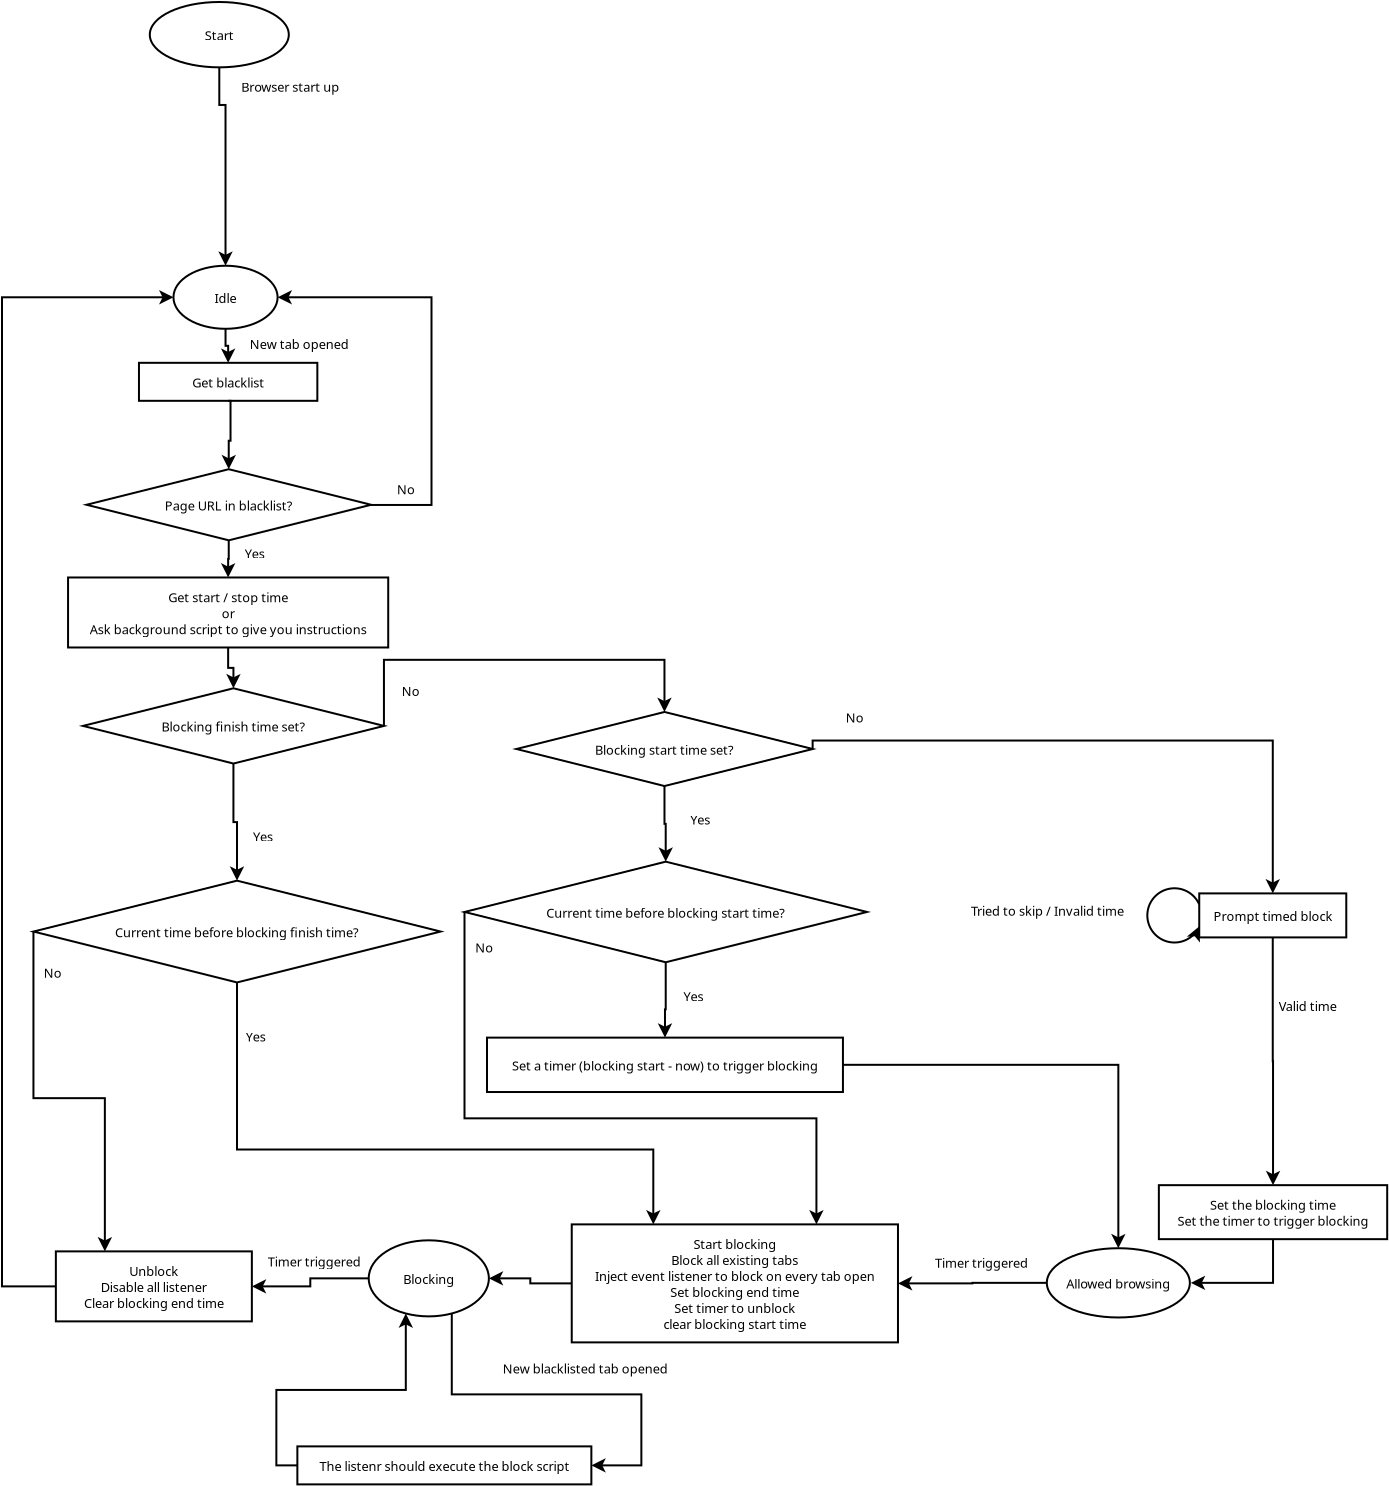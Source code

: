 <?xml version="1.0" encoding="UTF-8"?>
<dia:diagram xmlns:dia="http://www.lysator.liu.se/~alla/dia/">
  <dia:layer name="背景" visible="true" active="true">
    <dia:object type="Flowchart - Box" version="0" id="O0">
      <dia:attribute name="obj_pos">
        <dia:point val="37.397,27.259"/>
      </dia:attribute>
      <dia:attribute name="obj_bb">
        <dia:rectangle val="37.347,27.209;44.8,29.509"/>
      </dia:attribute>
      <dia:attribute name="elem_corner">
        <dia:point val="37.397,27.259"/>
      </dia:attribute>
      <dia:attribute name="elem_width">
        <dia:real val="7.352"/>
      </dia:attribute>
      <dia:attribute name="elem_height">
        <dia:real val="2.2"/>
      </dia:attribute>
      <dia:attribute name="show_background">
        <dia:boolean val="true"/>
      </dia:attribute>
      <dia:attribute name="padding">
        <dia:real val="0.5"/>
      </dia:attribute>
      <dia:attribute name="text">
        <dia:composite type="text">
          <dia:attribute name="string">
            <dia:string>#Prompt timed block#</dia:string>
          </dia:attribute>
          <dia:attribute name="font">
            <dia:font family="sans" style="0" name="Helvetica"/>
          </dia:attribute>
          <dia:attribute name="height">
            <dia:real val="0.8"/>
          </dia:attribute>
          <dia:attribute name="pos">
            <dia:point val="41.074,28.554"/>
          </dia:attribute>
          <dia:attribute name="color">
            <dia:color val="#000000"/>
          </dia:attribute>
          <dia:attribute name="alignment">
            <dia:enum val="1"/>
          </dia:attribute>
        </dia:composite>
      </dia:attribute>
    </dia:object>
    <dia:object type="Standard - Arc" version="0" id="O1">
      <dia:attribute name="obj_pos">
        <dia:point val="37.397,27.809"/>
      </dia:attribute>
      <dia:attribute name="obj_bb">
        <dia:rectangle val="34.751,26.953;37.448,29.765"/>
      </dia:attribute>
      <dia:attribute name="conn_endpoints">
        <dia:point val="37.397,27.809"/>
        <dia:point val="37.397,28.909"/>
      </dia:attribute>
      <dia:attribute name="curve_distance">
        <dia:real val="2.596"/>
      </dia:attribute>
      <dia:attribute name="end_arrow">
        <dia:enum val="22"/>
      </dia:attribute>
      <dia:attribute name="end_arrow_length">
        <dia:real val="0.5"/>
      </dia:attribute>
      <dia:attribute name="end_arrow_width">
        <dia:real val="0.5"/>
      </dia:attribute>
      <dia:connections>
        <dia:connection handle="0" to="O0" connection="5"/>
        <dia:connection handle="1" to="O0" connection="9"/>
      </dia:connections>
    </dia:object>
    <dia:object type="Standard - Text" version="1" id="O2">
      <dia:attribute name="obj_pos">
        <dia:point val="25.987,28.373"/>
      </dia:attribute>
      <dia:attribute name="obj_bb">
        <dia:rectangle val="25.987,27.778;34.257,28.526"/>
      </dia:attribute>
      <dia:attribute name="text">
        <dia:composite type="text">
          <dia:attribute name="string">
            <dia:string>#Tried to skip / Invalid time#</dia:string>
          </dia:attribute>
          <dia:attribute name="font">
            <dia:font family="sans" style="0" name="Helvetica"/>
          </dia:attribute>
          <dia:attribute name="height">
            <dia:real val="0.8"/>
          </dia:attribute>
          <dia:attribute name="pos">
            <dia:point val="25.987,28.373"/>
          </dia:attribute>
          <dia:attribute name="color">
            <dia:color val="#000000"/>
          </dia:attribute>
          <dia:attribute name="alignment">
            <dia:enum val="0"/>
          </dia:attribute>
        </dia:composite>
      </dia:attribute>
      <dia:attribute name="valign">
        <dia:enum val="3"/>
      </dia:attribute>
    </dia:object>
    <dia:object type="Flowchart - Box" version="0" id="O3">
      <dia:attribute name="obj_pos">
        <dia:point val="35.378,41.847"/>
      </dia:attribute>
      <dia:attribute name="obj_bb">
        <dia:rectangle val="35.328,41.797;46.845,44.597"/>
      </dia:attribute>
      <dia:attribute name="elem_corner">
        <dia:point val="35.378,41.847"/>
      </dia:attribute>
      <dia:attribute name="elem_width">
        <dia:real val="11.417"/>
      </dia:attribute>
      <dia:attribute name="elem_height">
        <dia:real val="2.7"/>
      </dia:attribute>
      <dia:attribute name="show_background">
        <dia:boolean val="true"/>
      </dia:attribute>
      <dia:attribute name="padding">
        <dia:real val="0.5"/>
      </dia:attribute>
      <dia:attribute name="text">
        <dia:composite type="text">
          <dia:attribute name="string">
            <dia:string>#Set the blocking time
Set the timer to trigger blocking#</dia:string>
          </dia:attribute>
          <dia:attribute name="font">
            <dia:font family="sans" style="0" name="Helvetica"/>
          </dia:attribute>
          <dia:attribute name="height">
            <dia:real val="0.8"/>
          </dia:attribute>
          <dia:attribute name="pos">
            <dia:point val="41.086,42.992"/>
          </dia:attribute>
          <dia:attribute name="color">
            <dia:color val="#000000"/>
          </dia:attribute>
          <dia:attribute name="alignment">
            <dia:enum val="1"/>
          </dia:attribute>
        </dia:composite>
      </dia:attribute>
    </dia:object>
    <dia:object type="Standard - ZigZagLine" version="1" id="O4">
      <dia:attribute name="obj_pos">
        <dia:point val="41.074,29.459"/>
      </dia:attribute>
      <dia:attribute name="obj_bb">
        <dia:rectangle val="40.725,29.409;41.448,41.959"/>
      </dia:attribute>
      <dia:attribute name="orth_points">
        <dia:point val="41.074,29.459"/>
        <dia:point val="41.074,35.653"/>
        <dia:point val="41.086,35.653"/>
        <dia:point val="41.086,41.847"/>
      </dia:attribute>
      <dia:attribute name="orth_orient">
        <dia:enum val="1"/>
        <dia:enum val="0"/>
        <dia:enum val="1"/>
      </dia:attribute>
      <dia:attribute name="autorouting">
        <dia:boolean val="true"/>
      </dia:attribute>
      <dia:attribute name="end_arrow">
        <dia:enum val="22"/>
      </dia:attribute>
      <dia:attribute name="end_arrow_length">
        <dia:real val="0.5"/>
      </dia:attribute>
      <dia:attribute name="end_arrow_width">
        <dia:real val="0.5"/>
      </dia:attribute>
      <dia:connections>
        <dia:connection handle="0" to="O0" connection="13"/>
        <dia:connection handle="1" to="O3" connection="2"/>
      </dia:connections>
    </dia:object>
    <dia:object type="Standard - Text" version="1" id="O5">
      <dia:attribute name="obj_pos">
        <dia:point val="41.372,33.145"/>
      </dia:attribute>
      <dia:attribute name="obj_bb">
        <dia:rectangle val="41.372,32.55;44.562,33.298"/>
      </dia:attribute>
      <dia:attribute name="text">
        <dia:composite type="text">
          <dia:attribute name="string">
            <dia:string>#Valid time#</dia:string>
          </dia:attribute>
          <dia:attribute name="font">
            <dia:font family="sans" style="0" name="Helvetica"/>
          </dia:attribute>
          <dia:attribute name="height">
            <dia:real val="0.8"/>
          </dia:attribute>
          <dia:attribute name="pos">
            <dia:point val="41.372,33.145"/>
          </dia:attribute>
          <dia:attribute name="color">
            <dia:color val="#000000"/>
          </dia:attribute>
          <dia:attribute name="alignment">
            <dia:enum val="0"/>
          </dia:attribute>
        </dia:composite>
      </dia:attribute>
      <dia:attribute name="valign">
        <dia:enum val="3"/>
      </dia:attribute>
    </dia:object>
    <dia:object type="Flowchart - Box" version="0" id="O6">
      <dia:attribute name="obj_pos">
        <dia:point val="6.022,43.808"/>
      </dia:attribute>
      <dia:attribute name="obj_bb">
        <dia:rectangle val="5.972,43.758;22.384,49.758"/>
      </dia:attribute>
      <dia:attribute name="elem_corner">
        <dia:point val="6.022,43.808"/>
      </dia:attribute>
      <dia:attribute name="elem_width">
        <dia:real val="16.312"/>
      </dia:attribute>
      <dia:attribute name="elem_height">
        <dia:real val="5.9"/>
      </dia:attribute>
      <dia:attribute name="show_background">
        <dia:boolean val="true"/>
      </dia:attribute>
      <dia:attribute name="padding">
        <dia:real val="0.5"/>
      </dia:attribute>
      <dia:attribute name="text">
        <dia:composite type="text">
          <dia:attribute name="string">
            <dia:string>#Start blocking
Block all existing tabs
Inject event listener to block on every tab open
Set blocking end time
Set timer to unblock
clear blocking start time#</dia:string>
          </dia:attribute>
          <dia:attribute name="font">
            <dia:font family="sans" style="0" name="Helvetica"/>
          </dia:attribute>
          <dia:attribute name="height">
            <dia:real val="0.8"/>
          </dia:attribute>
          <dia:attribute name="pos">
            <dia:point val="14.178,44.953"/>
          </dia:attribute>
          <dia:attribute name="color">
            <dia:color val="#000000"/>
          </dia:attribute>
          <dia:attribute name="alignment">
            <dia:enum val="1"/>
          </dia:attribute>
        </dia:composite>
      </dia:attribute>
    </dia:object>
    <dia:object type="Standard - ZigZagLine" version="1" id="O7">
      <dia:attribute name="obj_pos">
        <dia:point val="41.086,44.547"/>
      </dia:attribute>
      <dia:attribute name="obj_bb">
        <dia:rectangle val="36.866,44.497;41.136,47.093"/>
      </dia:attribute>
      <dia:attribute name="orth_points">
        <dia:point val="41.086,44.547"/>
        <dia:point val="41.086,46.731"/>
        <dia:point val="36.978,46.731"/>
      </dia:attribute>
      <dia:attribute name="orth_orient">
        <dia:enum val="1"/>
        <dia:enum val="0"/>
      </dia:attribute>
      <dia:attribute name="autorouting">
        <dia:boolean val="true"/>
      </dia:attribute>
      <dia:attribute name="end_arrow">
        <dia:enum val="22"/>
      </dia:attribute>
      <dia:attribute name="end_arrow_length">
        <dia:real val="0.5"/>
      </dia:attribute>
      <dia:attribute name="end_arrow_width">
        <dia:real val="0.5"/>
      </dia:attribute>
      <dia:connections>
        <dia:connection handle="0" to="O3" connection="13"/>
        <dia:connection handle="1" to="O9" connection="16"/>
      </dia:connections>
    </dia:object>
    <dia:object type="Standard - Text" version="1" id="O8">
      <dia:attribute name="obj_pos">
        <dia:point val="24.181,45.98"/>
      </dia:attribute>
      <dia:attribute name="obj_bb">
        <dia:rectangle val="24.181,45.385;29.161,46.133"/>
      </dia:attribute>
      <dia:attribute name="text">
        <dia:composite type="text">
          <dia:attribute name="string">
            <dia:string>#Timer triggered#</dia:string>
          </dia:attribute>
          <dia:attribute name="font">
            <dia:font family="sans" style="0" name="Helvetica"/>
          </dia:attribute>
          <dia:attribute name="height">
            <dia:real val="0.8"/>
          </dia:attribute>
          <dia:attribute name="pos">
            <dia:point val="24.181,45.98"/>
          </dia:attribute>
          <dia:attribute name="color">
            <dia:color val="#000000"/>
          </dia:attribute>
          <dia:attribute name="alignment">
            <dia:enum val="0"/>
          </dia:attribute>
        </dia:composite>
      </dia:attribute>
      <dia:attribute name="valign">
        <dia:enum val="3"/>
      </dia:attribute>
    </dia:object>
    <dia:object type="Flowchart - Ellipse" version="0" id="O9">
      <dia:attribute name="obj_pos">
        <dia:point val="29.776,45.0"/>
      </dia:attribute>
      <dia:attribute name="obj_bb">
        <dia:rectangle val="29.726,44.95;36.978,48.512"/>
      </dia:attribute>
      <dia:attribute name="elem_corner">
        <dia:point val="29.776,45.0"/>
      </dia:attribute>
      <dia:attribute name="elem_width">
        <dia:real val="7.152"/>
      </dia:attribute>
      <dia:attribute name="elem_height">
        <dia:real val="3.463"/>
      </dia:attribute>
      <dia:attribute name="show_background">
        <dia:boolean val="true"/>
      </dia:attribute>
      <dia:attribute name="padding">
        <dia:real val="0.354"/>
      </dia:attribute>
      <dia:attribute name="text">
        <dia:composite type="text">
          <dia:attribute name="string">
            <dia:string>#Allowed browsing#</dia:string>
          </dia:attribute>
          <dia:attribute name="font">
            <dia:font family="sans" style="0" name="Helvetica"/>
          </dia:attribute>
          <dia:attribute name="height">
            <dia:real val="0.8"/>
          </dia:attribute>
          <dia:attribute name="pos">
            <dia:point val="33.352,46.926"/>
          </dia:attribute>
          <dia:attribute name="color">
            <dia:color val="#000000"/>
          </dia:attribute>
          <dia:attribute name="alignment">
            <dia:enum val="1"/>
          </dia:attribute>
        </dia:composite>
      </dia:attribute>
    </dia:object>
    <dia:object type="Standard - ZigZagLine" version="1" id="O10">
      <dia:attribute name="obj_pos">
        <dia:point val="29.776,46.731"/>
      </dia:attribute>
      <dia:attribute name="obj_bb">
        <dia:rectangle val="22.223,46.396;29.826,47.12"/>
      </dia:attribute>
      <dia:attribute name="orth_points">
        <dia:point val="29.776,46.731"/>
        <dia:point val="26.055,46.731"/>
        <dia:point val="26.055,46.758"/>
        <dia:point val="22.334,46.758"/>
      </dia:attribute>
      <dia:attribute name="orth_orient">
        <dia:enum val="0"/>
        <dia:enum val="1"/>
        <dia:enum val="0"/>
      </dia:attribute>
      <dia:attribute name="autorouting">
        <dia:boolean val="true"/>
      </dia:attribute>
      <dia:attribute name="end_arrow">
        <dia:enum val="22"/>
      </dia:attribute>
      <dia:attribute name="end_arrow_length">
        <dia:real val="0.5"/>
      </dia:attribute>
      <dia:attribute name="end_arrow_width">
        <dia:real val="0.5"/>
      </dia:attribute>
      <dia:connections>
        <dia:connection handle="0" to="O9" connection="8"/>
        <dia:connection handle="1" to="O6" connection="8"/>
      </dia:connections>
    </dia:object>
    <dia:object type="Flowchart - Ellipse" version="0" id="O11">
      <dia:attribute name="obj_pos">
        <dia:point val="-4.129,44.605"/>
      </dia:attribute>
      <dia:attribute name="obj_bb">
        <dia:rectangle val="-4.179,44.555;1.928,48.458"/>
      </dia:attribute>
      <dia:attribute name="elem_corner">
        <dia:point val="-4.129,44.605"/>
      </dia:attribute>
      <dia:attribute name="elem_width">
        <dia:real val="6.007"/>
      </dia:attribute>
      <dia:attribute name="elem_height">
        <dia:real val="3.803"/>
      </dia:attribute>
      <dia:attribute name="show_background">
        <dia:boolean val="true"/>
      </dia:attribute>
      <dia:attribute name="padding">
        <dia:real val="0.354"/>
      </dia:attribute>
      <dia:attribute name="text">
        <dia:composite type="text">
          <dia:attribute name="string">
            <dia:string>#Blocking#</dia:string>
          </dia:attribute>
          <dia:attribute name="font">
            <dia:font family="sans" style="0" name="Helvetica"/>
          </dia:attribute>
          <dia:attribute name="height">
            <dia:real val="0.8"/>
          </dia:attribute>
          <dia:attribute name="pos">
            <dia:point val="-1.125,46.702"/>
          </dia:attribute>
          <dia:attribute name="color">
            <dia:color val="#000000"/>
          </dia:attribute>
          <dia:attribute name="alignment">
            <dia:enum val="1"/>
          </dia:attribute>
        </dia:composite>
      </dia:attribute>
    </dia:object>
    <dia:object type="Standard - ZigZagLine" version="1" id="O12">
      <dia:attribute name="obj_pos">
        <dia:point val="6.022,46.758"/>
      </dia:attribute>
      <dia:attribute name="obj_bb">
        <dia:rectangle val="1.766,46.145;6.072,46.868"/>
      </dia:attribute>
      <dia:attribute name="orth_points">
        <dia:point val="6.022,46.758"/>
        <dia:point val="3.95,46.758"/>
        <dia:point val="3.95,46.507"/>
        <dia:point val="1.878,46.507"/>
      </dia:attribute>
      <dia:attribute name="orth_orient">
        <dia:enum val="0"/>
        <dia:enum val="1"/>
        <dia:enum val="0"/>
      </dia:attribute>
      <dia:attribute name="autorouting">
        <dia:boolean val="true"/>
      </dia:attribute>
      <dia:attribute name="end_arrow">
        <dia:enum val="22"/>
      </dia:attribute>
      <dia:attribute name="end_arrow_length">
        <dia:real val="0.5"/>
      </dia:attribute>
      <dia:attribute name="end_arrow_width">
        <dia:real val="0.5"/>
      </dia:attribute>
      <dia:connections>
        <dia:connection handle="0" to="O6" connection="7"/>
        <dia:connection handle="1" to="O11" connection="0"/>
      </dia:connections>
    </dia:object>
    <dia:object type="Flowchart - Box" version="0" id="O13">
      <dia:attribute name="obj_pos">
        <dia:point val="-7.697,54.908"/>
      </dia:attribute>
      <dia:attribute name="obj_bb">
        <dia:rectangle val="-7.747,54.858;7.053,56.858"/>
      </dia:attribute>
      <dia:attribute name="elem_corner">
        <dia:point val="-7.697,54.908"/>
      </dia:attribute>
      <dia:attribute name="elem_width">
        <dia:real val="14.7"/>
      </dia:attribute>
      <dia:attribute name="elem_height">
        <dia:real val="1.9"/>
      </dia:attribute>
      <dia:attribute name="show_background">
        <dia:boolean val="true"/>
      </dia:attribute>
      <dia:attribute name="padding">
        <dia:real val="0.5"/>
      </dia:attribute>
      <dia:attribute name="text">
        <dia:composite type="text">
          <dia:attribute name="string">
            <dia:string>#The listenr should execute the block script#</dia:string>
          </dia:attribute>
          <dia:attribute name="font">
            <dia:font family="sans" style="0" name="Helvetica"/>
          </dia:attribute>
          <dia:attribute name="height">
            <dia:real val="0.8"/>
          </dia:attribute>
          <dia:attribute name="pos">
            <dia:point val="-0.347,56.053"/>
          </dia:attribute>
          <dia:attribute name="color">
            <dia:color val="#000000"/>
          </dia:attribute>
          <dia:attribute name="alignment">
            <dia:enum val="1"/>
          </dia:attribute>
        </dia:composite>
      </dia:attribute>
    </dia:object>
    <dia:object type="Standard - ZigZagLine" version="1" id="O14">
      <dia:attribute name="obj_pos">
        <dia:point val="0.024,48.263"/>
      </dia:attribute>
      <dia:attribute name="obj_bb">
        <dia:rectangle val="-0.026,48.213;9.553,56.22"/>
      </dia:attribute>
      <dia:attribute name="orth_points">
        <dia:point val="0.024,48.263"/>
        <dia:point val="0.024,52.308"/>
        <dia:point val="9.503,52.308"/>
        <dia:point val="9.503,55.858"/>
        <dia:point val="7.003,55.858"/>
      </dia:attribute>
      <dia:attribute name="orth_orient">
        <dia:enum val="1"/>
        <dia:enum val="0"/>
        <dia:enum val="1"/>
        <dia:enum val="0"/>
      </dia:attribute>
      <dia:attribute name="autorouting">
        <dia:boolean val="false"/>
      </dia:attribute>
      <dia:attribute name="end_arrow">
        <dia:enum val="22"/>
      </dia:attribute>
      <dia:attribute name="end_arrow_length">
        <dia:real val="0.5"/>
      </dia:attribute>
      <dia:attribute name="end_arrow_width">
        <dia:real val="0.5"/>
      </dia:attribute>
      <dia:connections>
        <dia:connection handle="0" to="O11" connection="13"/>
        <dia:connection handle="1" to="O13" connection="8"/>
      </dia:connections>
    </dia:object>
    <dia:object type="Standard - Text" version="1" id="O15">
      <dia:attribute name="obj_pos">
        <dia:point val="2.578,51.258"/>
      </dia:attribute>
      <dia:attribute name="obj_bb">
        <dia:rectangle val="2.578,50.663;11.476,51.411"/>
      </dia:attribute>
      <dia:attribute name="text">
        <dia:composite type="text">
          <dia:attribute name="string">
            <dia:string>#New blacklisted tab opened#</dia:string>
          </dia:attribute>
          <dia:attribute name="font">
            <dia:font family="sans" style="0" name="Helvetica"/>
          </dia:attribute>
          <dia:attribute name="height">
            <dia:real val="0.8"/>
          </dia:attribute>
          <dia:attribute name="pos">
            <dia:point val="2.578,51.258"/>
          </dia:attribute>
          <dia:attribute name="color">
            <dia:color val="#000000"/>
          </dia:attribute>
          <dia:attribute name="alignment">
            <dia:enum val="0"/>
          </dia:attribute>
        </dia:composite>
      </dia:attribute>
      <dia:attribute name="valign">
        <dia:enum val="3"/>
      </dia:attribute>
    </dia:object>
    <dia:object type="Standard - ZigZagLine" version="1" id="O16">
      <dia:attribute name="obj_pos">
        <dia:point val="-7.697,55.858"/>
      </dia:attribute>
      <dia:attribute name="obj_bb">
        <dia:rectangle val="-8.797,48.152;-1.913,55.908"/>
      </dia:attribute>
      <dia:attribute name="orth_points">
        <dia:point val="-7.697,55.858"/>
        <dia:point val="-8.747,55.858"/>
        <dia:point val="-8.747,52.086"/>
        <dia:point val="-2.274,52.086"/>
        <dia:point val="-2.274,48.263"/>
      </dia:attribute>
      <dia:attribute name="orth_orient">
        <dia:enum val="0"/>
        <dia:enum val="1"/>
        <dia:enum val="0"/>
        <dia:enum val="1"/>
      </dia:attribute>
      <dia:attribute name="autorouting">
        <dia:boolean val="true"/>
      </dia:attribute>
      <dia:attribute name="end_arrow">
        <dia:enum val="22"/>
      </dia:attribute>
      <dia:attribute name="end_arrow_length">
        <dia:real val="0.5"/>
      </dia:attribute>
      <dia:attribute name="end_arrow_width">
        <dia:real val="0.5"/>
      </dia:attribute>
      <dia:connections>
        <dia:connection handle="0" to="O13" connection="7"/>
        <dia:connection handle="1" to="O11" connection="11"/>
      </dia:connections>
    </dia:object>
    <dia:object type="Flowchart - Box" version="0" id="O17">
      <dia:attribute name="obj_pos">
        <dia:point val="-19.772,45.158"/>
      </dia:attribute>
      <dia:attribute name="obj_bb">
        <dia:rectangle val="-19.822,45.108;-9.922,48.708"/>
      </dia:attribute>
      <dia:attribute name="elem_corner">
        <dia:point val="-19.772,45.158"/>
      </dia:attribute>
      <dia:attribute name="elem_width">
        <dia:real val="9.8"/>
      </dia:attribute>
      <dia:attribute name="elem_height">
        <dia:real val="3.5"/>
      </dia:attribute>
      <dia:attribute name="show_background">
        <dia:boolean val="true"/>
      </dia:attribute>
      <dia:attribute name="padding">
        <dia:real val="0.5"/>
      </dia:attribute>
      <dia:attribute name="text">
        <dia:composite type="text">
          <dia:attribute name="string">
            <dia:string>#Unblock
Disable all listener
Clear blocking end time#</dia:string>
          </dia:attribute>
          <dia:attribute name="font">
            <dia:font family="sans" style="0" name="Helvetica"/>
          </dia:attribute>
          <dia:attribute name="height">
            <dia:real val="0.8"/>
          </dia:attribute>
          <dia:attribute name="pos">
            <dia:point val="-14.872,46.303"/>
          </dia:attribute>
          <dia:attribute name="color">
            <dia:color val="#000000"/>
          </dia:attribute>
          <dia:attribute name="alignment">
            <dia:enum val="1"/>
          </dia:attribute>
        </dia:composite>
      </dia:attribute>
    </dia:object>
    <dia:object type="Standard - ZigZagLine" version="1" id="O18">
      <dia:attribute name="obj_pos">
        <dia:point val="-4.129,46.507"/>
      </dia:attribute>
      <dia:attribute name="obj_bb">
        <dia:rectangle val="-10.084,46.456;-4.079,47.27"/>
      </dia:attribute>
      <dia:attribute name="orth_points">
        <dia:point val="-4.129,46.507"/>
        <dia:point val="-7.05,46.507"/>
        <dia:point val="-7.05,46.908"/>
        <dia:point val="-9.972,46.908"/>
      </dia:attribute>
      <dia:attribute name="orth_orient">
        <dia:enum val="0"/>
        <dia:enum val="1"/>
        <dia:enum val="0"/>
      </dia:attribute>
      <dia:attribute name="autorouting">
        <dia:boolean val="true"/>
      </dia:attribute>
      <dia:attribute name="end_arrow">
        <dia:enum val="22"/>
      </dia:attribute>
      <dia:attribute name="end_arrow_length">
        <dia:real val="0.5"/>
      </dia:attribute>
      <dia:attribute name="end_arrow_width">
        <dia:real val="0.5"/>
      </dia:attribute>
      <dia:connections>
        <dia:connection handle="0" to="O11" connection="8"/>
        <dia:connection handle="1" to="O17" connection="8"/>
      </dia:connections>
    </dia:object>
    <dia:object type="Standard - Text" version="1" id="O19">
      <dia:attribute name="obj_pos">
        <dia:point val="-9.172,45.908"/>
      </dia:attribute>
      <dia:attribute name="obj_bb">
        <dia:rectangle val="-9.172,45.313;-4.192,46.061"/>
      </dia:attribute>
      <dia:attribute name="text">
        <dia:composite type="text">
          <dia:attribute name="string">
            <dia:string>#Timer triggered#</dia:string>
          </dia:attribute>
          <dia:attribute name="font">
            <dia:font family="sans" style="0" name="Helvetica"/>
          </dia:attribute>
          <dia:attribute name="height">
            <dia:real val="0.8"/>
          </dia:attribute>
          <dia:attribute name="pos">
            <dia:point val="-9.172,45.908"/>
          </dia:attribute>
          <dia:attribute name="color">
            <dia:color val="#000000"/>
          </dia:attribute>
          <dia:attribute name="alignment">
            <dia:enum val="0"/>
          </dia:attribute>
        </dia:composite>
      </dia:attribute>
      <dia:attribute name="valign">
        <dia:enum val="3"/>
      </dia:attribute>
    </dia:object>
    <dia:object type="Standard - Text" version="1" id="O20">
      <dia:attribute name="obj_pos">
        <dia:point val="7.432,10.186"/>
      </dia:attribute>
      <dia:attribute name="obj_bb">
        <dia:rectangle val="7.432,9.591;7.432,10.339"/>
      </dia:attribute>
      <dia:attribute name="text">
        <dia:composite type="text">
          <dia:attribute name="string">
            <dia:string>##</dia:string>
          </dia:attribute>
          <dia:attribute name="font">
            <dia:font family="sans" style="0" name="Helvetica"/>
          </dia:attribute>
          <dia:attribute name="height">
            <dia:real val="0.8"/>
          </dia:attribute>
          <dia:attribute name="pos">
            <dia:point val="7.432,10.186"/>
          </dia:attribute>
          <dia:attribute name="color">
            <dia:color val="#000000"/>
          </dia:attribute>
          <dia:attribute name="alignment">
            <dia:enum val="0"/>
          </dia:attribute>
        </dia:composite>
      </dia:attribute>
      <dia:attribute name="valign">
        <dia:enum val="3"/>
      </dia:attribute>
    </dia:object>
    <dia:object type="Flowchart - Ellipse" version="0" id="O21">
      <dia:attribute name="obj_pos">
        <dia:point val="-13.892,-4.124"/>
      </dia:attribute>
      <dia:attribute name="obj_bb">
        <dia:rectangle val="-13.942,-4.174;-8.635,-0.92"/>
      </dia:attribute>
      <dia:attribute name="elem_corner">
        <dia:point val="-13.892,-4.124"/>
      </dia:attribute>
      <dia:attribute name="elem_width">
        <dia:real val="5.207"/>
      </dia:attribute>
      <dia:attribute name="elem_height">
        <dia:real val="3.153"/>
      </dia:attribute>
      <dia:attribute name="border_width">
        <dia:real val="0.1"/>
      </dia:attribute>
      <dia:attribute name="show_background">
        <dia:boolean val="true"/>
      </dia:attribute>
      <dia:attribute name="padding">
        <dia:real val="0.354"/>
      </dia:attribute>
      <dia:attribute name="text">
        <dia:composite type="text">
          <dia:attribute name="string">
            <dia:string>#Idle#</dia:string>
          </dia:attribute>
          <dia:attribute name="font">
            <dia:font family="sans" style="0" name="Helvetica"/>
          </dia:attribute>
          <dia:attribute name="height">
            <dia:real val="0.8"/>
          </dia:attribute>
          <dia:attribute name="pos">
            <dia:point val="-11.289,-2.352"/>
          </dia:attribute>
          <dia:attribute name="color">
            <dia:color val="#000000"/>
          </dia:attribute>
          <dia:attribute name="alignment">
            <dia:enum val="1"/>
          </dia:attribute>
        </dia:composite>
      </dia:attribute>
    </dia:object>
    <dia:object type="Standard - ZigZagLine" version="1" id="O22">
      <dia:attribute name="obj_pos">
        <dia:point val="-11.289,-0.97"/>
      </dia:attribute>
      <dia:attribute name="obj_bb">
        <dia:rectangle val="-11.52,-1.02;-10.796,0.841"/>
      </dia:attribute>
      <dia:attribute name="orth_points">
        <dia:point val="-11.289,-0.97"/>
        <dia:point val="-11.289,-0.12"/>
        <dia:point val="-11.158,-0.12"/>
        <dia:point val="-11.158,0.73"/>
      </dia:attribute>
      <dia:attribute name="orth_orient">
        <dia:enum val="1"/>
        <dia:enum val="0"/>
        <dia:enum val="1"/>
      </dia:attribute>
      <dia:attribute name="autorouting">
        <dia:boolean val="true"/>
      </dia:attribute>
      <dia:attribute name="end_arrow">
        <dia:enum val="22"/>
      </dia:attribute>
      <dia:attribute name="end_arrow_length">
        <dia:real val="0.5"/>
      </dia:attribute>
      <dia:attribute name="end_arrow_width">
        <dia:real val="0.5"/>
      </dia:attribute>
      <dia:connections>
        <dia:connection handle="0" to="O21" connection="12"/>
        <dia:connection handle="1" to="O52" connection="2"/>
      </dia:connections>
    </dia:object>
    <dia:object type="Flowchart - Diamond" version="0" id="O23">
      <dia:attribute name="obj_pos">
        <dia:point val="3.251,18.187"/>
      </dia:attribute>
      <dia:attribute name="obj_bb">
        <dia:rectangle val="3.201,18.137;18.116,21.941"/>
      </dia:attribute>
      <dia:attribute name="elem_corner">
        <dia:point val="3.251,18.187"/>
      </dia:attribute>
      <dia:attribute name="elem_width">
        <dia:real val="14.816"/>
      </dia:attribute>
      <dia:attribute name="elem_height">
        <dia:real val="3.704"/>
      </dia:attribute>
      <dia:attribute name="show_background">
        <dia:boolean val="true"/>
      </dia:attribute>
      <dia:attribute name="padding">
        <dia:real val="0.354"/>
      </dia:attribute>
      <dia:attribute name="text">
        <dia:composite type="text">
          <dia:attribute name="string">
            <dia:string>#Blocking start time set?#</dia:string>
          </dia:attribute>
          <dia:attribute name="font">
            <dia:font family="sans" style="0" name="Helvetica"/>
          </dia:attribute>
          <dia:attribute name="height">
            <dia:real val="0.8"/>
          </dia:attribute>
          <dia:attribute name="pos">
            <dia:point val="10.658,20.234"/>
          </dia:attribute>
          <dia:attribute name="color">
            <dia:color val="#000000"/>
          </dia:attribute>
          <dia:attribute name="alignment">
            <dia:enum val="1"/>
          </dia:attribute>
        </dia:composite>
      </dia:attribute>
    </dia:object>
    <dia:object type="Standard - ZigZagLine" version="1" id="O24">
      <dia:attribute name="obj_pos">
        <dia:point val="18.066,20.039"/>
      </dia:attribute>
      <dia:attribute name="obj_bb">
        <dia:rectangle val="18.016,19.566;41.435,27.371"/>
      </dia:attribute>
      <dia:attribute name="orth_points">
        <dia:point val="18.066,20.039"/>
        <dia:point val="18.066,19.616"/>
        <dia:point val="41.074,19.616"/>
        <dia:point val="41.074,27.259"/>
      </dia:attribute>
      <dia:attribute name="orth_orient">
        <dia:enum val="1"/>
        <dia:enum val="0"/>
        <dia:enum val="1"/>
      </dia:attribute>
      <dia:attribute name="autorouting">
        <dia:boolean val="false"/>
      </dia:attribute>
      <dia:attribute name="end_arrow">
        <dia:enum val="22"/>
      </dia:attribute>
      <dia:attribute name="end_arrow_length">
        <dia:real val="0.5"/>
      </dia:attribute>
      <dia:attribute name="end_arrow_width">
        <dia:real val="0.5"/>
      </dia:attribute>
      <dia:connections>
        <dia:connection handle="0" to="O23" connection="4"/>
        <dia:connection handle="1" to="O0" connection="2"/>
      </dia:connections>
    </dia:object>
    <dia:object type="Standard - Text" version="1" id="O25">
      <dia:attribute name="obj_pos">
        <dia:point val="22.432,12.086"/>
      </dia:attribute>
      <dia:attribute name="obj_bb">
        <dia:rectangle val="22.432,11.491;22.432,12.239"/>
      </dia:attribute>
      <dia:attribute name="text">
        <dia:composite type="text">
          <dia:attribute name="string">
            <dia:string>##</dia:string>
          </dia:attribute>
          <dia:attribute name="font">
            <dia:font family="sans" style="0" name="Helvetica"/>
          </dia:attribute>
          <dia:attribute name="height">
            <dia:real val="0.8"/>
          </dia:attribute>
          <dia:attribute name="pos">
            <dia:point val="22.432,12.086"/>
          </dia:attribute>
          <dia:attribute name="color">
            <dia:color val="#000000"/>
          </dia:attribute>
          <dia:attribute name="alignment">
            <dia:enum val="0"/>
          </dia:attribute>
        </dia:composite>
      </dia:attribute>
      <dia:attribute name="valign">
        <dia:enum val="3"/>
      </dia:attribute>
    </dia:object>
    <dia:object type="Standard - Text" version="1" id="O26">
      <dia:attribute name="obj_pos">
        <dia:point val="10.658,20.039"/>
      </dia:attribute>
      <dia:attribute name="obj_bb">
        <dia:rectangle val="10.658,19.444;10.658,20.192"/>
      </dia:attribute>
      <dia:attribute name="text">
        <dia:composite type="text">
          <dia:attribute name="string">
            <dia:string>##</dia:string>
          </dia:attribute>
          <dia:attribute name="font">
            <dia:font family="sans" style="0" name="Helvetica"/>
          </dia:attribute>
          <dia:attribute name="height">
            <dia:real val="0.8"/>
          </dia:attribute>
          <dia:attribute name="pos">
            <dia:point val="10.658,20.039"/>
          </dia:attribute>
          <dia:attribute name="color">
            <dia:color val="#000000"/>
          </dia:attribute>
          <dia:attribute name="alignment">
            <dia:enum val="0"/>
          </dia:attribute>
        </dia:composite>
      </dia:attribute>
      <dia:attribute name="valign">
        <dia:enum val="3"/>
      </dia:attribute>
      <dia:connections>
        <dia:connection handle="0" to="O23" connection="16"/>
      </dia:connections>
    </dia:object>
    <dia:object type="Flowchart - Diamond" version="0" id="O27">
      <dia:attribute name="obj_pos">
        <dia:point val="0.66,25.672"/>
      </dia:attribute>
      <dia:attribute name="obj_bb">
        <dia:rectangle val="0.61,25.622;20.831,30.752"/>
      </dia:attribute>
      <dia:attribute name="elem_corner">
        <dia:point val="0.66,25.672"/>
      </dia:attribute>
      <dia:attribute name="elem_width">
        <dia:real val="20.121"/>
      </dia:attribute>
      <dia:attribute name="elem_height">
        <dia:real val="5.03"/>
      </dia:attribute>
      <dia:attribute name="show_background">
        <dia:boolean val="true"/>
      </dia:attribute>
      <dia:attribute name="padding">
        <dia:real val="0.354"/>
      </dia:attribute>
      <dia:attribute name="text">
        <dia:composite type="text">
          <dia:attribute name="string">
            <dia:string>#Current time before blocking start time?#</dia:string>
          </dia:attribute>
          <dia:attribute name="font">
            <dia:font family="sans" style="0" name="Helvetica"/>
          </dia:attribute>
          <dia:attribute name="height">
            <dia:real val="0.8"/>
          </dia:attribute>
          <dia:attribute name="pos">
            <dia:point val="10.721,28.382"/>
          </dia:attribute>
          <dia:attribute name="color">
            <dia:color val="#000000"/>
          </dia:attribute>
          <dia:attribute name="alignment">
            <dia:enum val="1"/>
          </dia:attribute>
        </dia:composite>
      </dia:attribute>
    </dia:object>
    <dia:object type="Standard - ZigZagLine" version="1" id="O28">
      <dia:attribute name="obj_pos">
        <dia:point val="10.658,21.891"/>
      </dia:attribute>
      <dia:attribute name="obj_bb">
        <dia:rectangle val="10.359,21.841;11.082,25.784"/>
      </dia:attribute>
      <dia:attribute name="orth_points">
        <dia:point val="10.658,21.891"/>
        <dia:point val="10.658,22.971"/>
        <dia:point val="10.721,22.971"/>
        <dia:point val="10.721,25.672"/>
      </dia:attribute>
      <dia:attribute name="orth_orient">
        <dia:enum val="1"/>
        <dia:enum val="0"/>
        <dia:enum val="1"/>
      </dia:attribute>
      <dia:attribute name="autorouting">
        <dia:boolean val="true"/>
      </dia:attribute>
      <dia:attribute name="end_arrow">
        <dia:enum val="22"/>
      </dia:attribute>
      <dia:attribute name="end_arrow_length">
        <dia:real val="0.5"/>
      </dia:attribute>
      <dia:attribute name="end_arrow_width">
        <dia:real val="0.5"/>
      </dia:attribute>
      <dia:connections>
        <dia:connection handle="0" to="O23" connection="8"/>
        <dia:connection handle="1" to="O27" connection="0"/>
      </dia:connections>
    </dia:object>
    <dia:object type="Standard - Text" version="1" id="O29">
      <dia:attribute name="obj_pos">
        <dia:point val="11.945,23.82"/>
      </dia:attribute>
      <dia:attribute name="obj_bb">
        <dia:rectangle val="11.945,23.226;12.977,23.973"/>
      </dia:attribute>
      <dia:attribute name="text">
        <dia:composite type="text">
          <dia:attribute name="string">
            <dia:string>#Yes#</dia:string>
          </dia:attribute>
          <dia:attribute name="font">
            <dia:font family="sans" style="0" name="Helvetica"/>
          </dia:attribute>
          <dia:attribute name="height">
            <dia:real val="0.8"/>
          </dia:attribute>
          <dia:attribute name="pos">
            <dia:point val="11.945,23.82"/>
          </dia:attribute>
          <dia:attribute name="color">
            <dia:color val="#000000"/>
          </dia:attribute>
          <dia:attribute name="alignment">
            <dia:enum val="0"/>
          </dia:attribute>
        </dia:composite>
      </dia:attribute>
      <dia:attribute name="valign">
        <dia:enum val="3"/>
      </dia:attribute>
    </dia:object>
    <dia:object type="Flowchart - Box" version="0" id="O30">
      <dia:attribute name="obj_pos">
        <dia:point val="1.785,34.47"/>
      </dia:attribute>
      <dia:attribute name="obj_bb">
        <dia:rectangle val="1.735,34.42;19.632,37.241"/>
      </dia:attribute>
      <dia:attribute name="elem_corner">
        <dia:point val="1.785,34.47"/>
      </dia:attribute>
      <dia:attribute name="elem_width">
        <dia:real val="17.797"/>
      </dia:attribute>
      <dia:attribute name="elem_height">
        <dia:real val="2.72"/>
      </dia:attribute>
      <dia:attribute name="show_background">
        <dia:boolean val="true"/>
      </dia:attribute>
      <dia:attribute name="padding">
        <dia:real val="0.5"/>
      </dia:attribute>
      <dia:attribute name="text">
        <dia:composite type="text">
          <dia:attribute name="string">
            <dia:string>#Set a timer (blocking start - now) to trigger blocking#</dia:string>
          </dia:attribute>
          <dia:attribute name="font">
            <dia:font family="sans" style="0" name="Helvetica"/>
          </dia:attribute>
          <dia:attribute name="height">
            <dia:real val="0.8"/>
          </dia:attribute>
          <dia:attribute name="pos">
            <dia:point val="10.684,36.026"/>
          </dia:attribute>
          <dia:attribute name="color">
            <dia:color val="#000000"/>
          </dia:attribute>
          <dia:attribute name="alignment">
            <dia:enum val="1"/>
          </dia:attribute>
        </dia:composite>
      </dia:attribute>
    </dia:object>
    <dia:object type="Standard - ZigZagLine" version="1" id="O31">
      <dia:attribute name="obj_pos">
        <dia:point val="10.721,30.702"/>
      </dia:attribute>
      <dia:attribute name="obj_bb">
        <dia:rectangle val="10.322,30.652;11.045,34.582"/>
      </dia:attribute>
      <dia:attribute name="orth_points">
        <dia:point val="10.721,30.702"/>
        <dia:point val="10.721,33.056"/>
        <dia:point val="10.684,33.056"/>
        <dia:point val="10.684,34.47"/>
      </dia:attribute>
      <dia:attribute name="orth_orient">
        <dia:enum val="1"/>
        <dia:enum val="0"/>
        <dia:enum val="1"/>
      </dia:attribute>
      <dia:attribute name="autorouting">
        <dia:boolean val="false"/>
      </dia:attribute>
      <dia:attribute name="end_arrow">
        <dia:enum val="22"/>
      </dia:attribute>
      <dia:attribute name="end_arrow_length">
        <dia:real val="0.5"/>
      </dia:attribute>
      <dia:attribute name="end_arrow_width">
        <dia:real val="0.5"/>
      </dia:attribute>
      <dia:connections>
        <dia:connection handle="0" to="O27" connection="8"/>
        <dia:connection handle="1" to="O30" connection="2"/>
      </dia:connections>
    </dia:object>
    <dia:object type="Standard - Text" version="1" id="O32">
      <dia:attribute name="obj_pos">
        <dia:point val="11.608,32.65"/>
      </dia:attribute>
      <dia:attribute name="obj_bb">
        <dia:rectangle val="11.608,32.055;12.641,32.802"/>
      </dia:attribute>
      <dia:attribute name="text">
        <dia:composite type="text">
          <dia:attribute name="string">
            <dia:string>#Yes#</dia:string>
          </dia:attribute>
          <dia:attribute name="font">
            <dia:font family="sans" style="0" name="Helvetica"/>
          </dia:attribute>
          <dia:attribute name="height">
            <dia:real val="0.8"/>
          </dia:attribute>
          <dia:attribute name="pos">
            <dia:point val="11.608,32.65"/>
          </dia:attribute>
          <dia:attribute name="color">
            <dia:color val="#000000"/>
          </dia:attribute>
          <dia:attribute name="alignment">
            <dia:enum val="0"/>
          </dia:attribute>
        </dia:composite>
      </dia:attribute>
      <dia:attribute name="valign">
        <dia:enum val="3"/>
      </dia:attribute>
    </dia:object>
    <dia:object type="Standard - ZigZagLine" version="1" id="O33">
      <dia:attribute name="obj_pos">
        <dia:point val="19.582,35.831"/>
      </dia:attribute>
      <dia:attribute name="obj_bb">
        <dia:rectangle val="19.532,35.781;33.714,45.111"/>
      </dia:attribute>
      <dia:attribute name="orth_points">
        <dia:point val="19.582,35.831"/>
        <dia:point val="33.352,35.831"/>
        <dia:point val="33.352,45.0"/>
      </dia:attribute>
      <dia:attribute name="orth_orient">
        <dia:enum val="0"/>
        <dia:enum val="1"/>
      </dia:attribute>
      <dia:attribute name="autorouting">
        <dia:boolean val="true"/>
      </dia:attribute>
      <dia:attribute name="end_arrow">
        <dia:enum val="22"/>
      </dia:attribute>
      <dia:attribute name="end_arrow_length">
        <dia:real val="0.5"/>
      </dia:attribute>
      <dia:attribute name="end_arrow_width">
        <dia:real val="0.5"/>
      </dia:attribute>
      <dia:connections>
        <dia:connection handle="0" to="O30" connection="8"/>
        <dia:connection handle="1" to="O9" connection="4"/>
      </dia:connections>
    </dia:object>
    <dia:object type="Flowchart - Diamond" version="0" id="O34">
      <dia:attribute name="obj_pos">
        <dia:point val="-18.419,17.003"/>
      </dia:attribute>
      <dia:attribute name="obj_bb">
        <dia:rectangle val="-18.469,16.953;-3.318,20.815"/>
      </dia:attribute>
      <dia:attribute name="elem_corner">
        <dia:point val="-18.419,17.003"/>
      </dia:attribute>
      <dia:attribute name="elem_width">
        <dia:real val="15.051"/>
      </dia:attribute>
      <dia:attribute name="elem_height">
        <dia:real val="3.763"/>
      </dia:attribute>
      <dia:attribute name="show_background">
        <dia:boolean val="true"/>
      </dia:attribute>
      <dia:attribute name="padding">
        <dia:real val="0.354"/>
      </dia:attribute>
      <dia:attribute name="text">
        <dia:composite type="text">
          <dia:attribute name="string">
            <dia:string>#Blocking finish time set?#</dia:string>
          </dia:attribute>
          <dia:attribute name="font">
            <dia:font family="sans" style="0" name="Helvetica"/>
          </dia:attribute>
          <dia:attribute name="height">
            <dia:real val="0.8"/>
          </dia:attribute>
          <dia:attribute name="pos">
            <dia:point val="-10.893,19.079"/>
          </dia:attribute>
          <dia:attribute name="color">
            <dia:color val="#000000"/>
          </dia:attribute>
          <dia:attribute name="alignment">
            <dia:enum val="1"/>
          </dia:attribute>
        </dia:composite>
      </dia:attribute>
    </dia:object>
    <dia:object type="Standard - ZigZagLine" version="1" id="O35">
      <dia:attribute name="obj_pos">
        <dia:point val="-10.893,20.765"/>
      </dia:attribute>
      <dia:attribute name="obj_bb">
        <dia:rectangle val="-11.077,20.715;-10.353,26.734"/>
      </dia:attribute>
      <dia:attribute name="orth_points">
        <dia:point val="-10.893,20.765"/>
        <dia:point val="-10.893,26.032"/>
        <dia:point val="-10.715,26.032"/>
        <dia:point val="-10.715,26.622"/>
      </dia:attribute>
      <dia:attribute name="orth_orient">
        <dia:enum val="1"/>
        <dia:enum val="0"/>
        <dia:enum val="1"/>
      </dia:attribute>
      <dia:attribute name="autorouting">
        <dia:boolean val="true"/>
      </dia:attribute>
      <dia:attribute name="end_arrow">
        <dia:enum val="22"/>
      </dia:attribute>
      <dia:attribute name="end_arrow_length">
        <dia:real val="0.5"/>
      </dia:attribute>
      <dia:attribute name="end_arrow_width">
        <dia:real val="0.5"/>
      </dia:attribute>
      <dia:connections>
        <dia:connection handle="0" to="O34" connection="8"/>
        <dia:connection handle="1" to="O36" connection="0"/>
      </dia:connections>
    </dia:object>
    <dia:object type="Flowchart - Diamond" version="0" id="O36">
      <dia:attribute name="obj_pos">
        <dia:point val="-20.893,26.622"/>
      </dia:attribute>
      <dia:attribute name="obj_bb">
        <dia:rectangle val="-20.943,26.573;-0.487,31.761"/>
      </dia:attribute>
      <dia:attribute name="elem_corner">
        <dia:point val="-20.893,26.622"/>
      </dia:attribute>
      <dia:attribute name="elem_width">
        <dia:real val="20.356"/>
      </dia:attribute>
      <dia:attribute name="elem_height">
        <dia:real val="5.089"/>
      </dia:attribute>
      <dia:attribute name="show_background">
        <dia:boolean val="true"/>
      </dia:attribute>
      <dia:attribute name="padding">
        <dia:real val="0.354"/>
      </dia:attribute>
      <dia:attribute name="text">
        <dia:composite type="text">
          <dia:attribute name="string">
            <dia:string>#Current time before blocking finish time?#</dia:string>
          </dia:attribute>
          <dia:attribute name="font">
            <dia:font family="sans" style="0" name="Helvetica"/>
          </dia:attribute>
          <dia:attribute name="height">
            <dia:real val="0.8"/>
          </dia:attribute>
          <dia:attribute name="pos">
            <dia:point val="-10.715,29.362"/>
          </dia:attribute>
          <dia:attribute name="color">
            <dia:color val="#000000"/>
          </dia:attribute>
          <dia:attribute name="alignment">
            <dia:enum val="1"/>
          </dia:attribute>
        </dia:composite>
      </dia:attribute>
    </dia:object>
    <dia:object type="Standard - Text" version="1" id="O37">
      <dia:attribute name="obj_pos">
        <dia:point val="-9.918,24.661"/>
      </dia:attribute>
      <dia:attribute name="obj_bb">
        <dia:rectangle val="-9.918,24.066;-8.886,24.814"/>
      </dia:attribute>
      <dia:attribute name="text">
        <dia:composite type="text">
          <dia:attribute name="string">
            <dia:string>#Yes#</dia:string>
          </dia:attribute>
          <dia:attribute name="font">
            <dia:font family="sans" style="0" name="Helvetica"/>
          </dia:attribute>
          <dia:attribute name="height">
            <dia:real val="0.8"/>
          </dia:attribute>
          <dia:attribute name="pos">
            <dia:point val="-9.918,24.661"/>
          </dia:attribute>
          <dia:attribute name="color">
            <dia:color val="#000000"/>
          </dia:attribute>
          <dia:attribute name="alignment">
            <dia:enum val="0"/>
          </dia:attribute>
        </dia:composite>
      </dia:attribute>
      <dia:attribute name="valign">
        <dia:enum val="3"/>
      </dia:attribute>
    </dia:object>
    <dia:object type="Standard - ZigZagLine" version="1" id="O38">
      <dia:attribute name="obj_pos">
        <dia:point val="-10.715,31.711"/>
      </dia:attribute>
      <dia:attribute name="obj_bb">
        <dia:rectangle val="-10.765,31.661;10.462,43.92"/>
      </dia:attribute>
      <dia:attribute name="orth_points">
        <dia:point val="-10.715,31.711"/>
        <dia:point val="-10.715,40.065"/>
        <dia:point val="10.1,40.065"/>
        <dia:point val="10.1,43.808"/>
      </dia:attribute>
      <dia:attribute name="orth_orient">
        <dia:enum val="1"/>
        <dia:enum val="0"/>
        <dia:enum val="1"/>
      </dia:attribute>
      <dia:attribute name="autorouting">
        <dia:boolean val="false"/>
      </dia:attribute>
      <dia:attribute name="end_arrow">
        <dia:enum val="22"/>
      </dia:attribute>
      <dia:attribute name="end_arrow_length">
        <dia:real val="0.5"/>
      </dia:attribute>
      <dia:attribute name="end_arrow_width">
        <dia:real val="0.5"/>
      </dia:attribute>
      <dia:connections>
        <dia:connection handle="0" to="O36" connection="8"/>
        <dia:connection handle="1" to="O6" connection="1"/>
      </dia:connections>
    </dia:object>
    <dia:object type="Standard - ZigZagLine" version="1" id="O39">
      <dia:attribute name="obj_pos">
        <dia:point val="-20.893,29.167"/>
      </dia:attribute>
      <dia:attribute name="obj_bb">
        <dia:rectangle val="-20.943,29.117;-16.96,45.27"/>
      </dia:attribute>
      <dia:attribute name="orth_points">
        <dia:point val="-20.893,29.167"/>
        <dia:point val="-20.893,37.497"/>
        <dia:point val="-17.322,37.497"/>
        <dia:point val="-17.322,45.158"/>
      </dia:attribute>
      <dia:attribute name="orth_orient">
        <dia:enum val="1"/>
        <dia:enum val="0"/>
        <dia:enum val="1"/>
      </dia:attribute>
      <dia:attribute name="autorouting">
        <dia:boolean val="false"/>
      </dia:attribute>
      <dia:attribute name="end_arrow">
        <dia:enum val="22"/>
      </dia:attribute>
      <dia:attribute name="end_arrow_length">
        <dia:real val="0.5"/>
      </dia:attribute>
      <dia:attribute name="end_arrow_width">
        <dia:real val="0.5"/>
      </dia:attribute>
      <dia:connections>
        <dia:connection handle="0" to="O36" connection="12"/>
        <dia:connection handle="1" to="O17" connection="1"/>
      </dia:connections>
    </dia:object>
    <dia:object type="Standard - Text" version="1" id="O40">
      <dia:attribute name="obj_pos">
        <dia:point val="-10.272,34.668"/>
      </dia:attribute>
      <dia:attribute name="obj_bb">
        <dia:rectangle val="-10.272,34.073;-9.24,34.821"/>
      </dia:attribute>
      <dia:attribute name="text">
        <dia:composite type="text">
          <dia:attribute name="string">
            <dia:string>#Yes#</dia:string>
          </dia:attribute>
          <dia:attribute name="font">
            <dia:font family="sans" style="0" name="Helvetica"/>
          </dia:attribute>
          <dia:attribute name="height">
            <dia:real val="0.8"/>
          </dia:attribute>
          <dia:attribute name="pos">
            <dia:point val="-10.272,34.668"/>
          </dia:attribute>
          <dia:attribute name="color">
            <dia:color val="#000000"/>
          </dia:attribute>
          <dia:attribute name="alignment">
            <dia:enum val="0"/>
          </dia:attribute>
        </dia:composite>
      </dia:attribute>
      <dia:attribute name="valign">
        <dia:enum val="3"/>
      </dia:attribute>
    </dia:object>
    <dia:object type="Standard - Text" version="1" id="O41">
      <dia:attribute name="obj_pos">
        <dia:point val="1.202,30.212"/>
      </dia:attribute>
      <dia:attribute name="obj_bb">
        <dia:rectangle val="1.202,29.617;2.075,30.364"/>
      </dia:attribute>
      <dia:attribute name="text">
        <dia:composite type="text">
          <dia:attribute name="string">
            <dia:string>#No#</dia:string>
          </dia:attribute>
          <dia:attribute name="font">
            <dia:font family="sans" style="0" name="Helvetica"/>
          </dia:attribute>
          <dia:attribute name="height">
            <dia:real val="0.8"/>
          </dia:attribute>
          <dia:attribute name="pos">
            <dia:point val="1.202,30.212"/>
          </dia:attribute>
          <dia:attribute name="color">
            <dia:color val="#000000"/>
          </dia:attribute>
          <dia:attribute name="alignment">
            <dia:enum val="0"/>
          </dia:attribute>
        </dia:composite>
      </dia:attribute>
      <dia:attribute name="valign">
        <dia:enum val="3"/>
      </dia:attribute>
    </dia:object>
    <dia:object type="Standard - ZigZagLine" version="1" id="O42">
      <dia:attribute name="obj_pos">
        <dia:point val="-3.368,18.884"/>
      </dia:attribute>
      <dia:attribute name="obj_bb">
        <dia:rectangle val="-3.418,15.53;11.02,18.934"/>
      </dia:attribute>
      <dia:attribute name="orth_points">
        <dia:point val="-3.368,18.884"/>
        <dia:point val="-3.368,15.58"/>
        <dia:point val="10.658,15.58"/>
        <dia:point val="10.658,18.187"/>
      </dia:attribute>
      <dia:attribute name="orth_orient">
        <dia:enum val="1"/>
        <dia:enum val="0"/>
        <dia:enum val="1"/>
      </dia:attribute>
      <dia:attribute name="autorouting">
        <dia:boolean val="false"/>
      </dia:attribute>
      <dia:attribute name="end_arrow">
        <dia:enum val="22"/>
      </dia:attribute>
      <dia:attribute name="end_arrow_length">
        <dia:real val="0.5"/>
      </dia:attribute>
      <dia:attribute name="end_arrow_width">
        <dia:real val="0.5"/>
      </dia:attribute>
      <dia:connections>
        <dia:connection handle="0" to="O34" connection="4"/>
        <dia:connection handle="1" to="O23" connection="0"/>
      </dia:connections>
    </dia:object>
    <dia:object type="Standard - Text" version="1" id="O43">
      <dia:attribute name="obj_pos">
        <dia:point val="-2.475,17.386"/>
      </dia:attribute>
      <dia:attribute name="obj_bb">
        <dia:rectangle val="-2.475,16.791;-1.602,17.539"/>
      </dia:attribute>
      <dia:attribute name="text">
        <dia:composite type="text">
          <dia:attribute name="string">
            <dia:string>#No#</dia:string>
          </dia:attribute>
          <dia:attribute name="font">
            <dia:font family="sans" style="0" name="Helvetica"/>
          </dia:attribute>
          <dia:attribute name="height">
            <dia:real val="0.8"/>
          </dia:attribute>
          <dia:attribute name="pos">
            <dia:point val="-2.475,17.386"/>
          </dia:attribute>
          <dia:attribute name="color">
            <dia:color val="#000000"/>
          </dia:attribute>
          <dia:attribute name="alignment">
            <dia:enum val="0"/>
          </dia:attribute>
        </dia:composite>
      </dia:attribute>
      <dia:attribute name="valign">
        <dia:enum val="3"/>
      </dia:attribute>
    </dia:object>
    <dia:object type="Standard - ZigZagLine" version="1" id="O44">
      <dia:attribute name="obj_pos">
        <dia:point val="0.66,28.187"/>
      </dia:attribute>
      <dia:attribute name="obj_bb">
        <dia:rectangle val="0.61,28.137;18.618,43.92"/>
      </dia:attribute>
      <dia:attribute name="orth_points">
        <dia:point val="0.66,28.187"/>
        <dia:point val="0.66,38.506"/>
        <dia:point val="18.256,38.506"/>
        <dia:point val="18.256,43.808"/>
      </dia:attribute>
      <dia:attribute name="orth_orient">
        <dia:enum val="1"/>
        <dia:enum val="0"/>
        <dia:enum val="1"/>
      </dia:attribute>
      <dia:attribute name="autorouting">
        <dia:boolean val="false"/>
      </dia:attribute>
      <dia:attribute name="end_arrow">
        <dia:enum val="22"/>
      </dia:attribute>
      <dia:attribute name="end_arrow_length">
        <dia:real val="0.5"/>
      </dia:attribute>
      <dia:attribute name="end_arrow_width">
        <dia:real val="0.5"/>
      </dia:attribute>
      <dia:connections>
        <dia:connection handle="0" to="O27" connection="12"/>
        <dia:connection handle="1" to="O6" connection="3"/>
      </dia:connections>
    </dia:object>
    <dia:object type="Standard - Text" version="1" id="O45">
      <dia:attribute name="obj_pos">
        <dia:point val="-20.372,31.48"/>
      </dia:attribute>
      <dia:attribute name="obj_bb">
        <dia:rectangle val="-20.372,30.886;-19.5,31.633"/>
      </dia:attribute>
      <dia:attribute name="text">
        <dia:composite type="text">
          <dia:attribute name="string">
            <dia:string>#No#</dia:string>
          </dia:attribute>
          <dia:attribute name="font">
            <dia:font family="sans" style="0" name="Helvetica"/>
          </dia:attribute>
          <dia:attribute name="height">
            <dia:real val="0.8"/>
          </dia:attribute>
          <dia:attribute name="pos">
            <dia:point val="-20.372,31.48"/>
          </dia:attribute>
          <dia:attribute name="color">
            <dia:color val="#000000"/>
          </dia:attribute>
          <dia:attribute name="alignment">
            <dia:enum val="0"/>
          </dia:attribute>
        </dia:composite>
      </dia:attribute>
      <dia:attribute name="valign">
        <dia:enum val="3"/>
      </dia:attribute>
    </dia:object>
    <dia:object type="Standard - Text" version="1" id="O46">
      <dia:attribute name="obj_pos">
        <dia:point val="-10.5,-12.827"/>
      </dia:attribute>
      <dia:attribute name="obj_bb">
        <dia:rectangle val="-10.5,-13.422;-5.203,-12.674"/>
      </dia:attribute>
      <dia:attribute name="text">
        <dia:composite type="text">
          <dia:attribute name="string">
            <dia:string>#Browser start up#</dia:string>
          </dia:attribute>
          <dia:attribute name="font">
            <dia:font family="sans" style="0" name="Helvetica"/>
          </dia:attribute>
          <dia:attribute name="height">
            <dia:real val="0.8"/>
          </dia:attribute>
          <dia:attribute name="pos">
            <dia:point val="-10.5,-12.827"/>
          </dia:attribute>
          <dia:attribute name="color">
            <dia:color val="#000000"/>
          </dia:attribute>
          <dia:attribute name="alignment">
            <dia:enum val="0"/>
          </dia:attribute>
        </dia:composite>
      </dia:attribute>
      <dia:attribute name="valign">
        <dia:enum val="3"/>
      </dia:attribute>
    </dia:object>
    <dia:object type="Standard - ZigZagLine" version="1" id="O47">
      <dia:attribute name="obj_pos">
        <dia:point val="-19.772,46.908"/>
      </dia:attribute>
      <dia:attribute name="obj_bb">
        <dia:rectangle val="-22.515,-2.909;-13.78,46.958"/>
      </dia:attribute>
      <dia:attribute name="orth_points">
        <dia:point val="-19.772,46.908"/>
        <dia:point val="-22.465,46.908"/>
        <dia:point val="-22.465,-2.547"/>
        <dia:point val="-13.892,-2.547"/>
      </dia:attribute>
      <dia:attribute name="orth_orient">
        <dia:enum val="0"/>
        <dia:enum val="1"/>
        <dia:enum val="0"/>
      </dia:attribute>
      <dia:attribute name="autorouting">
        <dia:boolean val="false"/>
      </dia:attribute>
      <dia:attribute name="end_arrow">
        <dia:enum val="22"/>
      </dia:attribute>
      <dia:attribute name="end_arrow_length">
        <dia:real val="0.5"/>
      </dia:attribute>
      <dia:attribute name="end_arrow_width">
        <dia:real val="0.5"/>
      </dia:attribute>
      <dia:connections>
        <dia:connection handle="0" to="O17" connection="7"/>
        <dia:connection handle="1" to="O21" connection="8"/>
      </dia:connections>
    </dia:object>
    <dia:object type="Standard - Text" version="1" id="O48">
      <dia:attribute name="obj_pos">
        <dia:point val="19.723,18.718"/>
      </dia:attribute>
      <dia:attribute name="obj_bb">
        <dia:rectangle val="19.723,18.123;20.596,18.871"/>
      </dia:attribute>
      <dia:attribute name="text">
        <dia:composite type="text">
          <dia:attribute name="string">
            <dia:string>#No#</dia:string>
          </dia:attribute>
          <dia:attribute name="font">
            <dia:font family="sans" style="0" name="Helvetica"/>
          </dia:attribute>
          <dia:attribute name="height">
            <dia:real val="0.8"/>
          </dia:attribute>
          <dia:attribute name="pos">
            <dia:point val="19.723,18.718"/>
          </dia:attribute>
          <dia:attribute name="color">
            <dia:color val="#000000"/>
          </dia:attribute>
          <dia:attribute name="alignment">
            <dia:enum val="0"/>
          </dia:attribute>
        </dia:composite>
      </dia:attribute>
      <dia:attribute name="valign">
        <dia:enum val="3"/>
      </dia:attribute>
    </dia:object>
    <dia:object type="Standard - Text" version="1" id="O49">
      <dia:attribute name="obj_pos">
        <dia:point val="-14.872,46.908"/>
      </dia:attribute>
      <dia:attribute name="obj_bb">
        <dia:rectangle val="-14.872,46.313;-14.872,47.061"/>
      </dia:attribute>
      <dia:attribute name="text">
        <dia:composite type="text">
          <dia:attribute name="string">
            <dia:string>##</dia:string>
          </dia:attribute>
          <dia:attribute name="font">
            <dia:font family="sans" style="0" name="Helvetica"/>
          </dia:attribute>
          <dia:attribute name="height">
            <dia:real val="0.8"/>
          </dia:attribute>
          <dia:attribute name="pos">
            <dia:point val="-14.872,46.908"/>
          </dia:attribute>
          <dia:attribute name="color">
            <dia:color val="#000000"/>
          </dia:attribute>
          <dia:attribute name="alignment">
            <dia:enum val="0"/>
          </dia:attribute>
        </dia:composite>
      </dia:attribute>
      <dia:attribute name="valign">
        <dia:enum val="3"/>
      </dia:attribute>
      <dia:connections>
        <dia:connection handle="0" to="O17" connection="16"/>
      </dia:connections>
    </dia:object>
    <dia:object type="Flowchart - Ellipse" version="0" id="O50">
      <dia:attribute name="obj_pos">
        <dia:point val="-15.075,-17.311"/>
      </dia:attribute>
      <dia:attribute name="obj_bb">
        <dia:rectangle val="-15.125,-17.361;-8.075,-13.994"/>
      </dia:attribute>
      <dia:attribute name="elem_corner">
        <dia:point val="-15.075,-17.311"/>
      </dia:attribute>
      <dia:attribute name="elem_width">
        <dia:real val="6.95"/>
      </dia:attribute>
      <dia:attribute name="elem_height">
        <dia:real val="3.267"/>
      </dia:attribute>
      <dia:attribute name="show_background">
        <dia:boolean val="true"/>
      </dia:attribute>
      <dia:attribute name="padding">
        <dia:real val="0.354"/>
      </dia:attribute>
      <dia:attribute name="text">
        <dia:composite type="text">
          <dia:attribute name="string">
            <dia:string>#Start#</dia:string>
          </dia:attribute>
          <dia:attribute name="font">
            <dia:font family="sans" style="0" name="Helvetica"/>
          </dia:attribute>
          <dia:attribute name="height">
            <dia:real val="0.8"/>
          </dia:attribute>
          <dia:attribute name="pos">
            <dia:point val="-11.6,-15.483"/>
          </dia:attribute>
          <dia:attribute name="color">
            <dia:color val="#000000"/>
          </dia:attribute>
          <dia:attribute name="alignment">
            <dia:enum val="1"/>
          </dia:attribute>
        </dia:composite>
      </dia:attribute>
    </dia:object>
    <dia:object type="Standard - ZigZagLine" version="1" id="O51">
      <dia:attribute name="obj_pos">
        <dia:point val="-11.6,-14.044"/>
      </dia:attribute>
      <dia:attribute name="obj_bb">
        <dia:rectangle val="-11.65,-14.094;-10.927,-4.012"/>
      </dia:attribute>
      <dia:attribute name="orth_points">
        <dia:point val="-11.6,-14.044"/>
        <dia:point val="-11.6,-12.163"/>
        <dia:point val="-11.289,-12.163"/>
        <dia:point val="-11.289,-4.124"/>
      </dia:attribute>
      <dia:attribute name="orth_orient">
        <dia:enum val="1"/>
        <dia:enum val="0"/>
        <dia:enum val="1"/>
      </dia:attribute>
      <dia:attribute name="autorouting">
        <dia:boolean val="false"/>
      </dia:attribute>
      <dia:attribute name="end_arrow">
        <dia:enum val="22"/>
      </dia:attribute>
      <dia:attribute name="end_arrow_length">
        <dia:real val="0.5"/>
      </dia:attribute>
      <dia:attribute name="end_arrow_width">
        <dia:real val="0.5"/>
      </dia:attribute>
      <dia:connections>
        <dia:connection handle="0" to="O50" connection="12"/>
        <dia:connection handle="1" to="O21" connection="4"/>
      </dia:connections>
    </dia:object>
    <dia:object type="Flowchart - Box" version="0" id="O52">
      <dia:attribute name="obj_pos">
        <dia:point val="-15.617,0.73"/>
      </dia:attribute>
      <dia:attribute name="obj_bb">
        <dia:rectangle val="-15.667,0.68;-6.648,2.68"/>
      </dia:attribute>
      <dia:attribute name="elem_corner">
        <dia:point val="-15.617,0.73"/>
      </dia:attribute>
      <dia:attribute name="elem_width">
        <dia:real val="8.919"/>
      </dia:attribute>
      <dia:attribute name="elem_height">
        <dia:real val="1.9"/>
      </dia:attribute>
      <dia:attribute name="show_background">
        <dia:boolean val="true"/>
      </dia:attribute>
      <dia:attribute name="padding">
        <dia:real val="0.5"/>
      </dia:attribute>
      <dia:attribute name="text">
        <dia:composite type="text">
          <dia:attribute name="string">
            <dia:string>#Get blacklist#</dia:string>
          </dia:attribute>
          <dia:attribute name="font">
            <dia:font family="sans" style="0" name="Helvetica"/>
          </dia:attribute>
          <dia:attribute name="height">
            <dia:real val="0.8"/>
          </dia:attribute>
          <dia:attribute name="pos">
            <dia:point val="-11.158,1.875"/>
          </dia:attribute>
          <dia:attribute name="color">
            <dia:color val="#000000"/>
          </dia:attribute>
          <dia:attribute name="alignment">
            <dia:enum val="1"/>
          </dia:attribute>
        </dia:composite>
      </dia:attribute>
    </dia:object>
    <dia:object type="Flowchart - Diamond" version="0" id="O53">
      <dia:attribute name="obj_pos">
        <dia:point val="-18.241,6.049"/>
      </dia:attribute>
      <dia:attribute name="obj_bb">
        <dia:rectangle val="-18.291,5.999;-3.965,9.656"/>
      </dia:attribute>
      <dia:attribute name="elem_corner">
        <dia:point val="-18.241,6.049"/>
      </dia:attribute>
      <dia:attribute name="elem_width">
        <dia:real val="14.226"/>
      </dia:attribute>
      <dia:attribute name="elem_height">
        <dia:real val="3.556"/>
      </dia:attribute>
      <dia:attribute name="show_background">
        <dia:boolean val="true"/>
      </dia:attribute>
      <dia:attribute name="padding">
        <dia:real val="0.354"/>
      </dia:attribute>
      <dia:attribute name="text">
        <dia:composite type="text">
          <dia:attribute name="string">
            <dia:string>#Page URL in blacklist?#</dia:string>
          </dia:attribute>
          <dia:attribute name="font">
            <dia:font family="sans" style="0" name="Helvetica"/>
          </dia:attribute>
          <dia:attribute name="height">
            <dia:real val="0.8"/>
          </dia:attribute>
          <dia:attribute name="pos">
            <dia:point val="-11.128,8.022"/>
          </dia:attribute>
          <dia:attribute name="color">
            <dia:color val="#000000"/>
          </dia:attribute>
          <dia:attribute name="alignment">
            <dia:enum val="1"/>
          </dia:attribute>
        </dia:composite>
      </dia:attribute>
    </dia:object>
    <dia:object type="Standard - ZigZagLine" version="1" id="O54">
      <dia:attribute name="obj_pos">
        <dia:point val="-11.158,2.63"/>
      </dia:attribute>
      <dia:attribute name="obj_bb">
        <dia:rectangle val="-11.49,2.58;-10.766,6.161"/>
      </dia:attribute>
      <dia:attribute name="orth_points">
        <dia:point val="-11.158,2.63"/>
        <dia:point val="-11.039,2.63"/>
        <dia:point val="-11.039,4.626"/>
        <dia:point val="-11.128,4.626"/>
        <dia:point val="-11.128,6.049"/>
      </dia:attribute>
      <dia:attribute name="orth_orient">
        <dia:enum val="0"/>
        <dia:enum val="1"/>
        <dia:enum val="0"/>
        <dia:enum val="1"/>
      </dia:attribute>
      <dia:attribute name="autorouting">
        <dia:boolean val="false"/>
      </dia:attribute>
      <dia:attribute name="end_arrow">
        <dia:enum val="22"/>
      </dia:attribute>
      <dia:attribute name="end_arrow_length">
        <dia:real val="0.5"/>
      </dia:attribute>
      <dia:attribute name="end_arrow_width">
        <dia:real val="0.5"/>
      </dia:attribute>
      <dia:connections>
        <dia:connection handle="0" to="O52" connection="13"/>
        <dia:connection handle="1" to="O53" connection="0"/>
      </dia:connections>
    </dia:object>
    <dia:object type="Flowchart - Box" version="0" id="O55">
      <dia:attribute name="obj_pos">
        <dia:point val="-19.162,11.463"/>
      </dia:attribute>
      <dia:attribute name="obj_bb">
        <dia:rectangle val="-19.212,11.413;-3.104,15.013"/>
      </dia:attribute>
      <dia:attribute name="elem_corner">
        <dia:point val="-19.162,11.463"/>
      </dia:attribute>
      <dia:attribute name="elem_width">
        <dia:real val="16.008"/>
      </dia:attribute>
      <dia:attribute name="elem_height">
        <dia:real val="3.5"/>
      </dia:attribute>
      <dia:attribute name="show_background">
        <dia:boolean val="true"/>
      </dia:attribute>
      <dia:attribute name="padding">
        <dia:real val="0.5"/>
      </dia:attribute>
      <dia:attribute name="text">
        <dia:composite type="text">
          <dia:attribute name="string">
            <dia:string>#Get start / stop time
or
Ask background script to give you instructions#</dia:string>
          </dia:attribute>
          <dia:attribute name="font">
            <dia:font family="sans" style="0" name="Helvetica"/>
          </dia:attribute>
          <dia:attribute name="height">
            <dia:real val="0.8"/>
          </dia:attribute>
          <dia:attribute name="pos">
            <dia:point val="-11.158,12.608"/>
          </dia:attribute>
          <dia:attribute name="color">
            <dia:color val="#000000"/>
          </dia:attribute>
          <dia:attribute name="alignment">
            <dia:enum val="1"/>
          </dia:attribute>
        </dia:composite>
      </dia:attribute>
    </dia:object>
    <dia:object type="Standard - ZigZagLine" version="1" id="O56">
      <dia:attribute name="obj_pos">
        <dia:point val="-11.128,9.606"/>
      </dia:attribute>
      <dia:attribute name="obj_bb">
        <dia:rectangle val="-11.52,9.556;-10.796,11.575"/>
      </dia:attribute>
      <dia:attribute name="orth_points">
        <dia:point val="-11.128,9.606"/>
        <dia:point val="-11.128,10.68"/>
        <dia:point val="-11.158,10.68"/>
        <dia:point val="-11.158,11.463"/>
      </dia:attribute>
      <dia:attribute name="orth_orient">
        <dia:enum val="1"/>
        <dia:enum val="0"/>
        <dia:enum val="1"/>
      </dia:attribute>
      <dia:attribute name="autorouting">
        <dia:boolean val="true"/>
      </dia:attribute>
      <dia:attribute name="end_arrow">
        <dia:enum val="22"/>
      </dia:attribute>
      <dia:attribute name="end_arrow_length">
        <dia:real val="0.5"/>
      </dia:attribute>
      <dia:attribute name="end_arrow_width">
        <dia:real val="0.5"/>
      </dia:attribute>
      <dia:connections>
        <dia:connection handle="0" to="O53" connection="8"/>
        <dia:connection handle="1" to="O55" connection="2"/>
      </dia:connections>
    </dia:object>
    <dia:object type="Standard - ZigZagLine" version="1" id="O57">
      <dia:attribute name="obj_pos">
        <dia:point val="-11.158,14.963"/>
      </dia:attribute>
      <dia:attribute name="obj_bb">
        <dia:rectangle val="-11.255,14.913;-10.532,17.114"/>
      </dia:attribute>
      <dia:attribute name="orth_points">
        <dia:point val="-11.158,14.963"/>
        <dia:point val="-11.158,15.983"/>
        <dia:point val="-10.893,15.983"/>
        <dia:point val="-10.893,17.003"/>
      </dia:attribute>
      <dia:attribute name="orth_orient">
        <dia:enum val="1"/>
        <dia:enum val="0"/>
        <dia:enum val="1"/>
      </dia:attribute>
      <dia:attribute name="autorouting">
        <dia:boolean val="true"/>
      </dia:attribute>
      <dia:attribute name="end_arrow">
        <dia:enum val="22"/>
      </dia:attribute>
      <dia:attribute name="end_arrow_length">
        <dia:real val="0.5"/>
      </dia:attribute>
      <dia:attribute name="end_arrow_width">
        <dia:real val="0.5"/>
      </dia:attribute>
      <dia:connections>
        <dia:connection handle="0" to="O55" connection="13"/>
        <dia:connection handle="1" to="O34" connection="0"/>
      </dia:connections>
    </dia:object>
    <dia:object type="Standard - Text" version="1" id="O58">
      <dia:attribute name="obj_pos">
        <dia:point val="-2.714,7.302"/>
      </dia:attribute>
      <dia:attribute name="obj_bb">
        <dia:rectangle val="-2.714,6.707;-1.842,7.454"/>
      </dia:attribute>
      <dia:attribute name="text">
        <dia:composite type="text">
          <dia:attribute name="string">
            <dia:string>#No#</dia:string>
          </dia:attribute>
          <dia:attribute name="font">
            <dia:font family="sans" style="0" name="Helvetica"/>
          </dia:attribute>
          <dia:attribute name="height">
            <dia:real val="0.8"/>
          </dia:attribute>
          <dia:attribute name="pos">
            <dia:point val="-2.714,7.302"/>
          </dia:attribute>
          <dia:attribute name="color">
            <dia:color val="#000000"/>
          </dia:attribute>
          <dia:attribute name="alignment">
            <dia:enum val="0"/>
          </dia:attribute>
        </dia:composite>
      </dia:attribute>
      <dia:attribute name="valign">
        <dia:enum val="3"/>
      </dia:attribute>
    </dia:object>
    <dia:object type="Standard - Text" version="1" id="O59">
      <dia:attribute name="obj_pos">
        <dia:point val="-10.325,10.513"/>
      </dia:attribute>
      <dia:attribute name="obj_bb">
        <dia:rectangle val="-10.325,9.918;-9.293,10.665"/>
      </dia:attribute>
      <dia:attribute name="text">
        <dia:composite type="text">
          <dia:attribute name="string">
            <dia:string>#Yes#</dia:string>
          </dia:attribute>
          <dia:attribute name="font">
            <dia:font family="sans" style="0" name="Helvetica"/>
          </dia:attribute>
          <dia:attribute name="height">
            <dia:real val="0.8"/>
          </dia:attribute>
          <dia:attribute name="pos">
            <dia:point val="-10.325,10.513"/>
          </dia:attribute>
          <dia:attribute name="color">
            <dia:color val="#000000"/>
          </dia:attribute>
          <dia:attribute name="alignment">
            <dia:enum val="0"/>
          </dia:attribute>
        </dia:composite>
      </dia:attribute>
      <dia:attribute name="valign">
        <dia:enum val="3"/>
      </dia:attribute>
    </dia:object>
    <dia:object type="Standard - ZigZagLine" version="1" id="O60">
      <dia:attribute name="obj_pos">
        <dia:point val="-4.015,7.827"/>
      </dia:attribute>
      <dia:attribute name="obj_bb">
        <dia:rectangle val="-8.797,-2.909;-0.94,7.887"/>
      </dia:attribute>
      <dia:attribute name="orth_points">
        <dia:point val="-4.015,7.827"/>
        <dia:point val="-4.015,7.837"/>
        <dia:point val="-0.99,7.837"/>
        <dia:point val="-0.99,-2.547"/>
        <dia:point val="-8.685,-2.547"/>
      </dia:attribute>
      <dia:attribute name="orth_orient">
        <dia:enum val="1"/>
        <dia:enum val="0"/>
        <dia:enum val="1"/>
        <dia:enum val="0"/>
      </dia:attribute>
      <dia:attribute name="autorouting">
        <dia:boolean val="false"/>
      </dia:attribute>
      <dia:attribute name="end_arrow">
        <dia:enum val="22"/>
      </dia:attribute>
      <dia:attribute name="end_arrow_length">
        <dia:real val="0.5"/>
      </dia:attribute>
      <dia:attribute name="end_arrow_width">
        <dia:real val="0.5"/>
      </dia:attribute>
      <dia:connections>
        <dia:connection handle="0" to="O53" connection="4"/>
        <dia:connection handle="1" to="O21" connection="0"/>
      </dia:connections>
    </dia:object>
    <dia:object type="Standard - Text" version="1" id="O61">
      <dia:attribute name="obj_pos">
        <dia:point val="-10.072,0.033"/>
      </dia:attribute>
      <dia:attribute name="obj_bb">
        <dia:rectangle val="-10.072,-0.562;-4.817,0.185"/>
      </dia:attribute>
      <dia:attribute name="text">
        <dia:composite type="text">
          <dia:attribute name="string">
            <dia:string>#New tab opened#</dia:string>
          </dia:attribute>
          <dia:attribute name="font">
            <dia:font family="sans" style="0" name="Helvetica"/>
          </dia:attribute>
          <dia:attribute name="height">
            <dia:real val="0.8"/>
          </dia:attribute>
          <dia:attribute name="pos">
            <dia:point val="-10.072,0.033"/>
          </dia:attribute>
          <dia:attribute name="color">
            <dia:color val="#000000"/>
          </dia:attribute>
          <dia:attribute name="alignment">
            <dia:enum val="0"/>
          </dia:attribute>
        </dia:composite>
      </dia:attribute>
      <dia:attribute name="valign">
        <dia:enum val="3"/>
      </dia:attribute>
    </dia:object>
  </dia:layer>
</dia:diagram>
